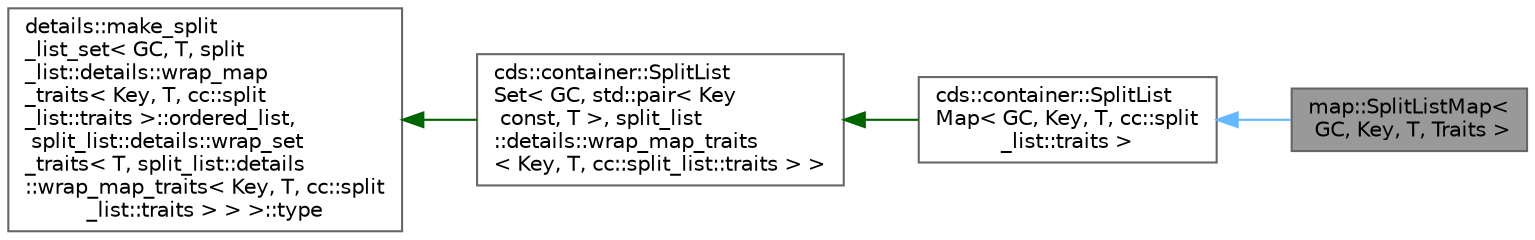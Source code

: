 digraph "map::SplitListMap&lt; GC, Key, T, Traits &gt;"
{
 // LATEX_PDF_SIZE
  bgcolor="transparent";
  edge [fontname=Helvetica,fontsize=10,labelfontname=Helvetica,labelfontsize=10];
  node [fontname=Helvetica,fontsize=10,shape=box,height=0.2,width=0.4];
  rankdir="LR";
  Node1 [id="Node000001",label="map::SplitListMap\<\l GC, Key, T, Traits \>",height=0.2,width=0.4,color="gray40", fillcolor="grey60", style="filled", fontcolor="black",tooltip=" "];
  Node2 -> Node1 [id="edge1_Node000001_Node000002",dir="back",color="steelblue1",style="solid",tooltip=" "];
  Node2 [id="Node000002",label="cds::container::SplitList\lMap\< GC, Key, T, cc::split\l_list::traits \>",height=0.2,width=0.4,color="gray40", fillcolor="white", style="filled",URL="$classcds_1_1container_1_1_split_list_map.html",tooltip=" "];
  Node3 -> Node2 [id="edge2_Node000002_Node000003",dir="back",color="darkgreen",style="solid",tooltip=" "];
  Node3 [id="Node000003",label="cds::container::SplitList\lSet\< GC, std::pair\< Key\l const, T \>, split_list\l::details::wrap_map_traits\l\< Key, T, cc::split_list::traits \> \>",height=0.2,width=0.4,color="gray40", fillcolor="white", style="filled",URL="$classcds_1_1container_1_1_split_list_set.html",tooltip=" "];
  Node4 -> Node3 [id="edge3_Node000003_Node000004",dir="back",color="darkgreen",style="solid",tooltip=" "];
  Node4 [id="Node000004",label="details::make_split\l_list_set\< GC, T, split\l_list::details::wrap_map\l_traits\< Key, T, cc::split\l_list::traits \>::ordered_list,\l split_list::details::wrap_set\l_traits\< T, split_list::details\l::wrap_map_traits\< Key, T, cc::split\l_list::traits \> \> \>::type",height=0.2,width=0.4,color="gray40", fillcolor="white", style="filled",tooltip=" "];
}
